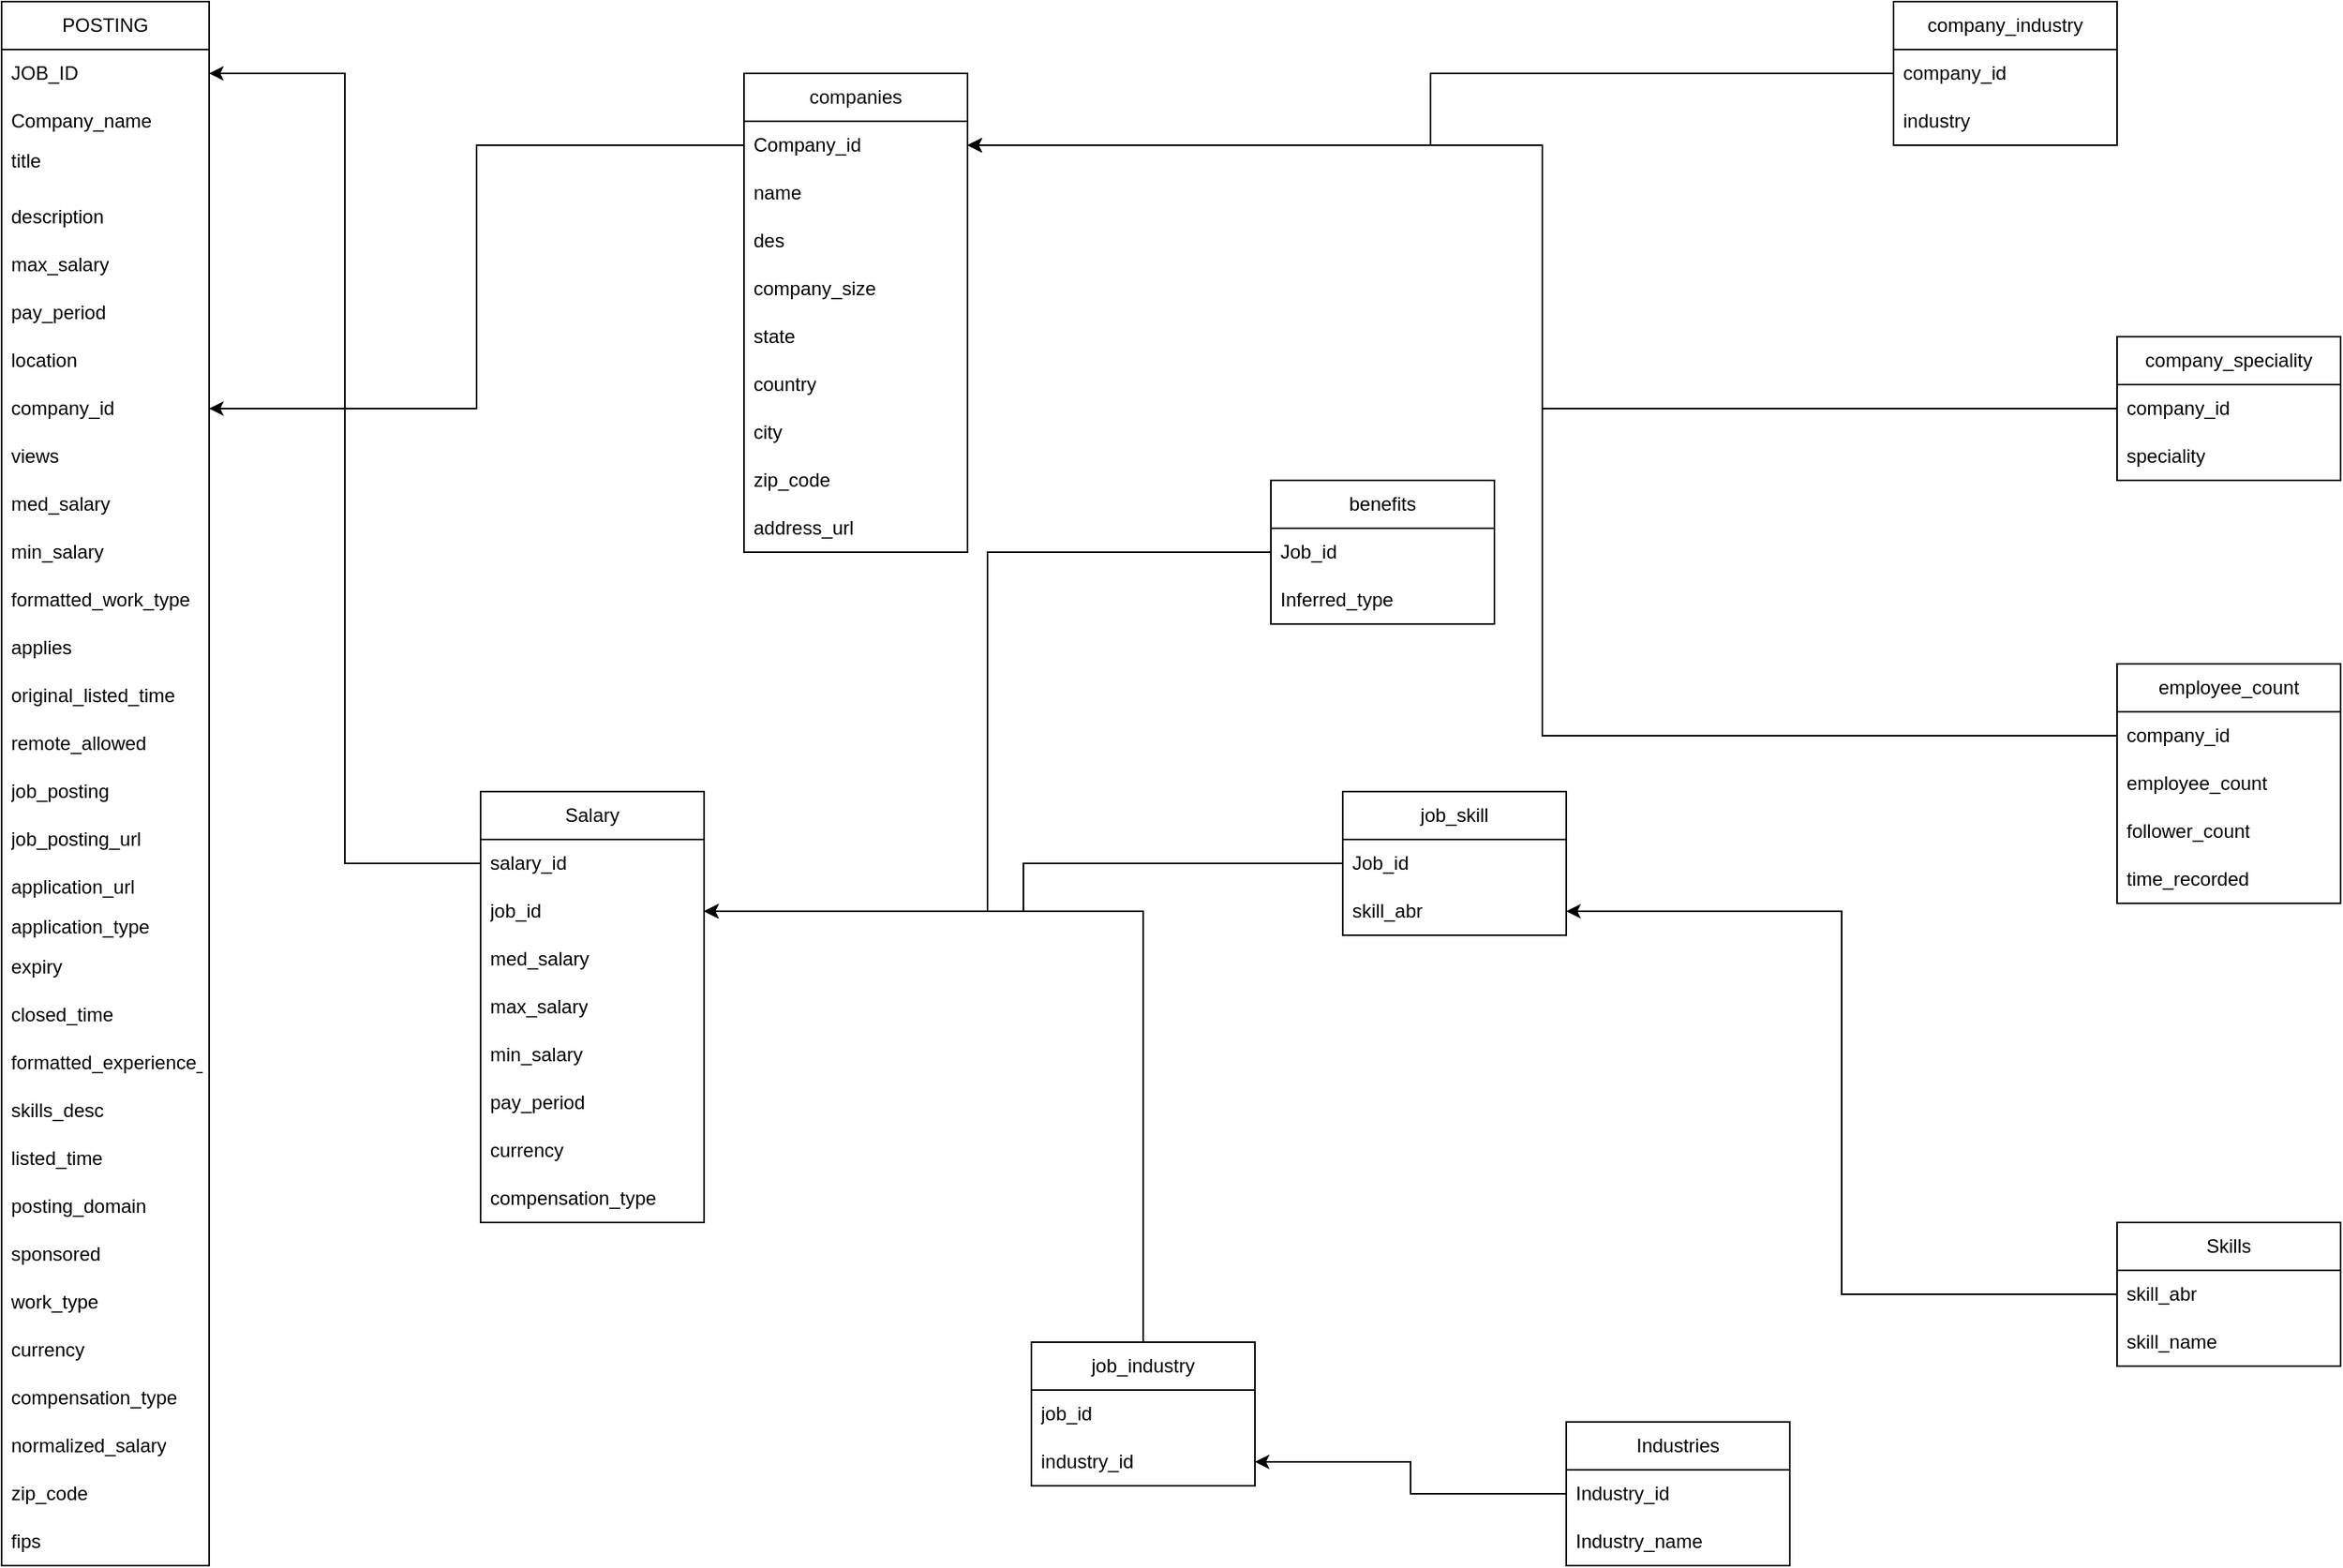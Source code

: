 <mxfile version="24.7.5">
  <diagram name="Page-1" id="xtuHUjfRlSUGTl7tHavo">
    <mxGraphModel dx="2333" dy="1380" grid="1" gridSize="15" guides="1" tooltips="1" connect="1" arrows="1" fold="1" page="1" pageScale="1" pageWidth="1700" pageHeight="1100" math="0" shadow="0">
      <root>
        <mxCell id="0" />
        <mxCell id="1" parent="0" />
        <mxCell id="Emx-sTWDud82VV0uleT9-10" value="POSTING" style="swimlane;fontStyle=0;childLayout=stackLayout;horizontal=1;startSize=30;horizontalStack=0;resizeParent=1;resizeParentMax=0;resizeLast=0;collapsible=1;marginBottom=0;whiteSpace=wrap;html=1;" parent="1" vertex="1">
          <mxGeometry x="120" y="30" width="130" height="980" as="geometry" />
        </mxCell>
        <mxCell id="Emx-sTWDud82VV0uleT9-11" value="JOB_ID" style="text;strokeColor=none;fillColor=none;align=left;verticalAlign=middle;spacingLeft=4;spacingRight=4;overflow=hidden;points=[[0,0.5],[1,0.5]];portConstraint=eastwest;rotatable=0;whiteSpace=wrap;html=1;" parent="Emx-sTWDud82VV0uleT9-10" vertex="1">
          <mxGeometry y="30" width="130" height="30" as="geometry" />
        </mxCell>
        <mxCell id="Emx-sTWDud82VV0uleT9-12" value="Company_name" style="text;strokeColor=none;fillColor=none;align=left;verticalAlign=middle;spacingLeft=4;spacingRight=4;overflow=hidden;points=[[0,0.5],[1,0.5]];portConstraint=eastwest;rotatable=0;whiteSpace=wrap;html=1;" parent="Emx-sTWDud82VV0uleT9-10" vertex="1">
          <mxGeometry y="60" width="130" height="30" as="geometry" />
        </mxCell>
        <mxCell id="Emx-sTWDud82VV0uleT9-13" value="title&lt;div&gt;&lt;br&gt;&lt;/div&gt;" style="text;strokeColor=none;fillColor=none;align=left;verticalAlign=middle;spacingLeft=4;spacingRight=4;overflow=hidden;points=[[0,0.5],[1,0.5]];portConstraint=eastwest;rotatable=0;whiteSpace=wrap;html=1;" parent="Emx-sTWDud82VV0uleT9-10" vertex="1">
          <mxGeometry y="90" width="130" height="30" as="geometry" />
        </mxCell>
        <mxCell id="Emx-sTWDud82VV0uleT9-14" value="description" style="text;strokeColor=none;fillColor=none;align=left;verticalAlign=middle;spacingLeft=4;spacingRight=4;overflow=hidden;points=[[0,0.5],[1,0.5]];portConstraint=eastwest;rotatable=0;whiteSpace=wrap;html=1;" parent="Emx-sTWDud82VV0uleT9-10" vertex="1">
          <mxGeometry y="120" width="130" height="30" as="geometry" />
        </mxCell>
        <mxCell id="Emx-sTWDud82VV0uleT9-15" value="max_salary" style="text;strokeColor=none;fillColor=none;align=left;verticalAlign=middle;spacingLeft=4;spacingRight=4;overflow=hidden;points=[[0,0.5],[1,0.5]];portConstraint=eastwest;rotatable=0;whiteSpace=wrap;html=1;" parent="Emx-sTWDud82VV0uleT9-10" vertex="1">
          <mxGeometry y="150" width="130" height="30" as="geometry" />
        </mxCell>
        <mxCell id="Emx-sTWDud82VV0uleT9-17" value="pay_period" style="text;strokeColor=none;fillColor=none;align=left;verticalAlign=middle;spacingLeft=4;spacingRight=4;overflow=hidden;points=[[0,0.5],[1,0.5]];portConstraint=eastwest;rotatable=0;whiteSpace=wrap;html=1;" parent="Emx-sTWDud82VV0uleT9-10" vertex="1">
          <mxGeometry y="180" width="130" height="30" as="geometry" />
        </mxCell>
        <mxCell id="Emx-sTWDud82VV0uleT9-19" value="location" style="text;strokeColor=none;fillColor=none;align=left;verticalAlign=middle;spacingLeft=4;spacingRight=4;overflow=hidden;points=[[0,0.5],[1,0.5]];portConstraint=eastwest;rotatable=0;whiteSpace=wrap;html=1;" parent="Emx-sTWDud82VV0uleT9-10" vertex="1">
          <mxGeometry y="210" width="130" height="30" as="geometry" />
        </mxCell>
        <mxCell id="Emx-sTWDud82VV0uleT9-21" value="company_id" style="text;strokeColor=none;fillColor=none;align=left;verticalAlign=middle;spacingLeft=4;spacingRight=4;overflow=hidden;points=[[0,0.5],[1,0.5]];portConstraint=eastwest;rotatable=0;whiteSpace=wrap;html=1;" parent="Emx-sTWDud82VV0uleT9-10" vertex="1">
          <mxGeometry y="240" width="130" height="30" as="geometry" />
        </mxCell>
        <mxCell id="Emx-sTWDud82VV0uleT9-20" value="views" style="text;strokeColor=none;fillColor=none;align=left;verticalAlign=middle;spacingLeft=4;spacingRight=4;overflow=hidden;points=[[0,0.5],[1,0.5]];portConstraint=eastwest;rotatable=0;whiteSpace=wrap;html=1;" parent="Emx-sTWDud82VV0uleT9-10" vertex="1">
          <mxGeometry y="270" width="130" height="30" as="geometry" />
        </mxCell>
        <mxCell id="Emx-sTWDud82VV0uleT9-22" value="med_salary" style="text;strokeColor=none;fillColor=none;align=left;verticalAlign=middle;spacingLeft=4;spacingRight=4;overflow=hidden;points=[[0,0.5],[1,0.5]];portConstraint=eastwest;rotatable=0;whiteSpace=wrap;html=1;" parent="Emx-sTWDud82VV0uleT9-10" vertex="1">
          <mxGeometry y="300" width="130" height="30" as="geometry" />
        </mxCell>
        <mxCell id="Emx-sTWDud82VV0uleT9-18" value="min_salary" style="text;strokeColor=none;fillColor=none;align=left;verticalAlign=middle;spacingLeft=4;spacingRight=4;overflow=hidden;points=[[0,0.5],[1,0.5]];portConstraint=eastwest;rotatable=0;whiteSpace=wrap;html=1;" parent="Emx-sTWDud82VV0uleT9-10" vertex="1">
          <mxGeometry y="330" width="130" height="30" as="geometry" />
        </mxCell>
        <mxCell id="Emx-sTWDud82VV0uleT9-16" value="formatted_work_type" style="text;strokeColor=none;fillColor=none;align=left;verticalAlign=middle;spacingLeft=4;spacingRight=4;overflow=hidden;points=[[0,0.5],[1,0.5]];portConstraint=eastwest;rotatable=0;whiteSpace=wrap;html=1;" parent="Emx-sTWDud82VV0uleT9-10" vertex="1">
          <mxGeometry y="360" width="130" height="30" as="geometry" />
        </mxCell>
        <mxCell id="Emx-sTWDud82VV0uleT9-23" value="applies" style="text;strokeColor=none;fillColor=none;align=left;verticalAlign=middle;spacingLeft=4;spacingRight=4;overflow=hidden;points=[[0,0.5],[1,0.5]];portConstraint=eastwest;rotatable=0;whiteSpace=wrap;html=1;" parent="Emx-sTWDud82VV0uleT9-10" vertex="1">
          <mxGeometry y="390" width="130" height="30" as="geometry" />
        </mxCell>
        <mxCell id="Emx-sTWDud82VV0uleT9-25" value="original_listed_time" style="text;strokeColor=none;fillColor=none;align=left;verticalAlign=middle;spacingLeft=4;spacingRight=4;overflow=hidden;points=[[0,0.5],[1,0.5]];portConstraint=eastwest;rotatable=0;whiteSpace=wrap;html=1;" parent="Emx-sTWDud82VV0uleT9-10" vertex="1">
          <mxGeometry y="420" width="130" height="30" as="geometry" />
        </mxCell>
        <mxCell id="Emx-sTWDud82VV0uleT9-27" value="remote_allowed" style="text;strokeColor=none;fillColor=none;align=left;verticalAlign=middle;spacingLeft=4;spacingRight=4;overflow=hidden;points=[[0,0.5],[1,0.5]];portConstraint=eastwest;rotatable=0;whiteSpace=wrap;html=1;" parent="Emx-sTWDud82VV0uleT9-10" vertex="1">
          <mxGeometry y="450" width="130" height="30" as="geometry" />
        </mxCell>
        <mxCell id="Emx-sTWDud82VV0uleT9-26" value="job_posting" style="text;strokeColor=none;fillColor=none;align=left;verticalAlign=middle;spacingLeft=4;spacingRight=4;overflow=hidden;points=[[0,0.5],[1,0.5]];portConstraint=eastwest;rotatable=0;whiteSpace=wrap;html=1;" parent="Emx-sTWDud82VV0uleT9-10" vertex="1">
          <mxGeometry y="480" width="130" height="30" as="geometry" />
        </mxCell>
        <mxCell id="Emx-sTWDud82VV0uleT9-30" value="job_posting_url" style="text;strokeColor=none;fillColor=none;align=left;verticalAlign=middle;spacingLeft=4;spacingRight=4;overflow=hidden;points=[[0,0.5],[1,0.5]];portConstraint=eastwest;rotatable=0;whiteSpace=wrap;html=1;" parent="Emx-sTWDud82VV0uleT9-10" vertex="1">
          <mxGeometry y="510" width="130" height="30" as="geometry" />
        </mxCell>
        <mxCell id="Emx-sTWDud82VV0uleT9-24" value="application_url" style="text;strokeColor=none;fillColor=none;align=left;verticalAlign=middle;spacingLeft=4;spacingRight=4;overflow=hidden;points=[[0,0.5],[1,0.5]];portConstraint=eastwest;rotatable=0;whiteSpace=wrap;html=1;" parent="Emx-sTWDud82VV0uleT9-10" vertex="1">
          <mxGeometry y="540" width="130" height="30" as="geometry" />
        </mxCell>
        <mxCell id="Emx-sTWDud82VV0uleT9-28" value="application_type" style="text;strokeColor=none;fillColor=none;align=left;verticalAlign=middle;spacingLeft=4;spacingRight=4;overflow=hidden;points=[[0,0.5],[1,0.5]];portConstraint=eastwest;rotatable=0;whiteSpace=wrap;html=1;" parent="Emx-sTWDud82VV0uleT9-10" vertex="1">
          <mxGeometry y="570" width="130" height="20" as="geometry" />
        </mxCell>
        <mxCell id="Emx-sTWDud82VV0uleT9-33" value="expiry" style="text;strokeColor=none;fillColor=none;align=left;verticalAlign=middle;spacingLeft=4;spacingRight=4;overflow=hidden;points=[[0,0.5],[1,0.5]];portConstraint=eastwest;rotatable=0;whiteSpace=wrap;html=1;" parent="Emx-sTWDud82VV0uleT9-10" vertex="1">
          <mxGeometry y="590" width="130" height="30" as="geometry" />
        </mxCell>
        <mxCell id="Emx-sTWDud82VV0uleT9-32" value="closed_time" style="text;strokeColor=none;fillColor=none;align=left;verticalAlign=middle;spacingLeft=4;spacingRight=4;overflow=hidden;points=[[0,0.5],[1,0.5]];portConstraint=eastwest;rotatable=0;whiteSpace=wrap;html=1;" parent="Emx-sTWDud82VV0uleT9-10" vertex="1">
          <mxGeometry y="620" width="130" height="30" as="geometry" />
        </mxCell>
        <mxCell id="Emx-sTWDud82VV0uleT9-31" value="formatted_experience_level" style="text;strokeColor=none;fillColor=none;align=left;verticalAlign=middle;spacingLeft=4;spacingRight=4;overflow=hidden;points=[[0,0.5],[1,0.5]];portConstraint=eastwest;rotatable=0;whiteSpace=wrap;html=1;" parent="Emx-sTWDud82VV0uleT9-10" vertex="1">
          <mxGeometry y="650" width="130" height="30" as="geometry" />
        </mxCell>
        <mxCell id="Emx-sTWDud82VV0uleT9-29" value="skills_desc" style="text;strokeColor=none;fillColor=none;align=left;verticalAlign=middle;spacingLeft=4;spacingRight=4;overflow=hidden;points=[[0,0.5],[1,0.5]];portConstraint=eastwest;rotatable=0;whiteSpace=wrap;html=1;" parent="Emx-sTWDud82VV0uleT9-10" vertex="1">
          <mxGeometry y="680" width="130" height="30" as="geometry" />
        </mxCell>
        <mxCell id="Emx-sTWDud82VV0uleT9-35" value="listed_time" style="text;strokeColor=none;fillColor=none;align=left;verticalAlign=middle;spacingLeft=4;spacingRight=4;overflow=hidden;points=[[0,0.5],[1,0.5]];portConstraint=eastwest;rotatable=0;whiteSpace=wrap;html=1;" parent="Emx-sTWDud82VV0uleT9-10" vertex="1">
          <mxGeometry y="710" width="130" height="30" as="geometry" />
        </mxCell>
        <mxCell id="Emx-sTWDud82VV0uleT9-34" value="posting_domain" style="text;strokeColor=none;fillColor=none;align=left;verticalAlign=middle;spacingLeft=4;spacingRight=4;overflow=hidden;points=[[0,0.5],[1,0.5]];portConstraint=eastwest;rotatable=0;whiteSpace=wrap;html=1;" parent="Emx-sTWDud82VV0uleT9-10" vertex="1">
          <mxGeometry y="740" width="130" height="30" as="geometry" />
        </mxCell>
        <mxCell id="Emx-sTWDud82VV0uleT9-37" value="sponsored" style="text;strokeColor=none;fillColor=none;align=left;verticalAlign=middle;spacingLeft=4;spacingRight=4;overflow=hidden;points=[[0,0.5],[1,0.5]];portConstraint=eastwest;rotatable=0;whiteSpace=wrap;html=1;" parent="Emx-sTWDud82VV0uleT9-10" vertex="1">
          <mxGeometry y="770" width="130" height="30" as="geometry" />
        </mxCell>
        <mxCell id="Emx-sTWDud82VV0uleT9-38" value="work_type" style="text;strokeColor=none;fillColor=none;align=left;verticalAlign=middle;spacingLeft=4;spacingRight=4;overflow=hidden;points=[[0,0.5],[1,0.5]];portConstraint=eastwest;rotatable=0;whiteSpace=wrap;html=1;" parent="Emx-sTWDud82VV0uleT9-10" vertex="1">
          <mxGeometry y="800" width="130" height="30" as="geometry" />
        </mxCell>
        <mxCell id="Emx-sTWDud82VV0uleT9-36" value="currency" style="text;strokeColor=none;fillColor=none;align=left;verticalAlign=middle;spacingLeft=4;spacingRight=4;overflow=hidden;points=[[0,0.5],[1,0.5]];portConstraint=eastwest;rotatable=0;whiteSpace=wrap;html=1;" parent="Emx-sTWDud82VV0uleT9-10" vertex="1">
          <mxGeometry y="830" width="130" height="30" as="geometry" />
        </mxCell>
        <mxCell id="Emx-sTWDud82VV0uleT9-39" value="compensation_type" style="text;strokeColor=none;fillColor=none;align=left;verticalAlign=middle;spacingLeft=4;spacingRight=4;overflow=hidden;points=[[0,0.5],[1,0.5]];portConstraint=eastwest;rotatable=0;whiteSpace=wrap;html=1;" parent="Emx-sTWDud82VV0uleT9-10" vertex="1">
          <mxGeometry y="860" width="130" height="30" as="geometry" />
        </mxCell>
        <mxCell id="Emx-sTWDud82VV0uleT9-40" value="normalized_salary" style="text;strokeColor=none;fillColor=none;align=left;verticalAlign=middle;spacingLeft=4;spacingRight=4;overflow=hidden;points=[[0,0.5],[1,0.5]];portConstraint=eastwest;rotatable=0;whiteSpace=wrap;html=1;" parent="Emx-sTWDud82VV0uleT9-10" vertex="1">
          <mxGeometry y="890" width="130" height="30" as="geometry" />
        </mxCell>
        <mxCell id="Emx-sTWDud82VV0uleT9-41" value="zip_code" style="text;strokeColor=none;fillColor=none;align=left;verticalAlign=middle;spacingLeft=4;spacingRight=4;overflow=hidden;points=[[0,0.5],[1,0.5]];portConstraint=eastwest;rotatable=0;whiteSpace=wrap;html=1;" parent="Emx-sTWDud82VV0uleT9-10" vertex="1">
          <mxGeometry y="920" width="130" height="30" as="geometry" />
        </mxCell>
        <mxCell id="Emx-sTWDud82VV0uleT9-42" value="fips" style="text;strokeColor=none;fillColor=none;align=left;verticalAlign=middle;spacingLeft=4;spacingRight=4;overflow=hidden;points=[[0,0.5],[1,0.5]];portConstraint=eastwest;rotatable=0;whiteSpace=wrap;html=1;" parent="Emx-sTWDud82VV0uleT9-10" vertex="1">
          <mxGeometry y="950" width="130" height="30" as="geometry" />
        </mxCell>
        <mxCell id="Emx-sTWDud82VV0uleT9-43" value="companies" style="swimlane;fontStyle=0;childLayout=stackLayout;horizontal=1;startSize=30;horizontalStack=0;resizeParent=1;resizeParentMax=0;resizeLast=0;collapsible=1;marginBottom=0;whiteSpace=wrap;html=1;" parent="1" vertex="1">
          <mxGeometry x="585" y="75" width="140" height="300" as="geometry" />
        </mxCell>
        <mxCell id="Emx-sTWDud82VV0uleT9-44" value="Company_id" style="text;strokeColor=none;fillColor=none;align=left;verticalAlign=middle;spacingLeft=4;spacingRight=4;overflow=hidden;points=[[0,0.5],[1,0.5]];portConstraint=eastwest;rotatable=0;whiteSpace=wrap;html=1;" parent="Emx-sTWDud82VV0uleT9-43" vertex="1">
          <mxGeometry y="30" width="140" height="30" as="geometry" />
        </mxCell>
        <mxCell id="Emx-sTWDud82VV0uleT9-45" value="name" style="text;strokeColor=none;fillColor=none;align=left;verticalAlign=middle;spacingLeft=4;spacingRight=4;overflow=hidden;points=[[0,0.5],[1,0.5]];portConstraint=eastwest;rotatable=0;whiteSpace=wrap;html=1;" parent="Emx-sTWDud82VV0uleT9-43" vertex="1">
          <mxGeometry y="60" width="140" height="30" as="geometry" />
        </mxCell>
        <mxCell id="Emx-sTWDud82VV0uleT9-46" value="des" style="text;strokeColor=none;fillColor=none;align=left;verticalAlign=middle;spacingLeft=4;spacingRight=4;overflow=hidden;points=[[0,0.5],[1,0.5]];portConstraint=eastwest;rotatable=0;whiteSpace=wrap;html=1;" parent="Emx-sTWDud82VV0uleT9-43" vertex="1">
          <mxGeometry y="90" width="140" height="30" as="geometry" />
        </mxCell>
        <mxCell id="Emx-sTWDud82VV0uleT9-49" value="company_size" style="text;strokeColor=none;fillColor=none;align=left;verticalAlign=middle;spacingLeft=4;spacingRight=4;overflow=hidden;points=[[0,0.5],[1,0.5]];portConstraint=eastwest;rotatable=0;whiteSpace=wrap;html=1;" parent="Emx-sTWDud82VV0uleT9-43" vertex="1">
          <mxGeometry y="120" width="140" height="30" as="geometry" />
        </mxCell>
        <mxCell id="Emx-sTWDud82VV0uleT9-50" value="state" style="text;strokeColor=none;fillColor=none;align=left;verticalAlign=middle;spacingLeft=4;spacingRight=4;overflow=hidden;points=[[0,0.5],[1,0.5]];portConstraint=eastwest;rotatable=0;whiteSpace=wrap;html=1;" parent="Emx-sTWDud82VV0uleT9-43" vertex="1">
          <mxGeometry y="150" width="140" height="30" as="geometry" />
        </mxCell>
        <mxCell id="Emx-sTWDud82VV0uleT9-51" value="country" style="text;strokeColor=none;fillColor=none;align=left;verticalAlign=middle;spacingLeft=4;spacingRight=4;overflow=hidden;points=[[0,0.5],[1,0.5]];portConstraint=eastwest;rotatable=0;whiteSpace=wrap;html=1;" parent="Emx-sTWDud82VV0uleT9-43" vertex="1">
          <mxGeometry y="180" width="140" height="30" as="geometry" />
        </mxCell>
        <mxCell id="Emx-sTWDud82VV0uleT9-52" value="city" style="text;strokeColor=none;fillColor=none;align=left;verticalAlign=middle;spacingLeft=4;spacingRight=4;overflow=hidden;points=[[0,0.5],[1,0.5]];portConstraint=eastwest;rotatable=0;whiteSpace=wrap;html=1;" parent="Emx-sTWDud82VV0uleT9-43" vertex="1">
          <mxGeometry y="210" width="140" height="30" as="geometry" />
        </mxCell>
        <mxCell id="Emx-sTWDud82VV0uleT9-53" value="zip_code" style="text;strokeColor=none;fillColor=none;align=left;verticalAlign=middle;spacingLeft=4;spacingRight=4;overflow=hidden;points=[[0,0.5],[1,0.5]];portConstraint=eastwest;rotatable=0;whiteSpace=wrap;html=1;" parent="Emx-sTWDud82VV0uleT9-43" vertex="1">
          <mxGeometry y="240" width="140" height="30" as="geometry" />
        </mxCell>
        <mxCell id="Emx-sTWDud82VV0uleT9-54" value="address_url" style="text;strokeColor=none;fillColor=none;align=left;verticalAlign=middle;spacingLeft=4;spacingRight=4;overflow=hidden;points=[[0,0.5],[1,0.5]];portConstraint=eastwest;rotatable=0;whiteSpace=wrap;html=1;" parent="Emx-sTWDud82VV0uleT9-43" vertex="1">
          <mxGeometry y="270" width="140" height="30" as="geometry" />
        </mxCell>
        <mxCell id="Emx-sTWDud82VV0uleT9-55" style="edgeStyle=orthogonalEdgeStyle;rounded=0;orthogonalLoop=1;jettySize=auto;html=1;entryX=1;entryY=0.5;entryDx=0;entryDy=0;" parent="1" source="Emx-sTWDud82VV0uleT9-44" target="Emx-sTWDud82VV0uleT9-21" edge="1">
          <mxGeometry relative="1" as="geometry" />
        </mxCell>
        <mxCell id="Emx-sTWDud82VV0uleT9-72" style="edgeStyle=orthogonalEdgeStyle;rounded=0;orthogonalLoop=1;jettySize=auto;html=1;entryX=1;entryY=0.5;entryDx=0;entryDy=0;" parent="1" source="Emx-sTWDud82VV0uleT9-57" target="Emx-sTWDud82VV0uleT9-44" edge="1">
          <mxGeometry relative="1" as="geometry" />
        </mxCell>
        <mxCell id="Emx-sTWDud82VV0uleT9-57" value="company_industry" style="swimlane;fontStyle=0;childLayout=stackLayout;horizontal=1;startSize=30;horizontalStack=0;resizeParent=1;resizeParentMax=0;resizeLast=0;collapsible=1;marginBottom=0;whiteSpace=wrap;html=1;" parent="1" vertex="1">
          <mxGeometry x="1305" y="30" width="140" height="90" as="geometry" />
        </mxCell>
        <mxCell id="Emx-sTWDud82VV0uleT9-58" value="company_id" style="text;strokeColor=none;fillColor=none;align=left;verticalAlign=middle;spacingLeft=4;spacingRight=4;overflow=hidden;points=[[0,0.5],[1,0.5]];portConstraint=eastwest;rotatable=0;whiteSpace=wrap;html=1;" parent="Emx-sTWDud82VV0uleT9-57" vertex="1">
          <mxGeometry y="30" width="140" height="30" as="geometry" />
        </mxCell>
        <mxCell id="Emx-sTWDud82VV0uleT9-59" value="industry" style="text;strokeColor=none;fillColor=none;align=left;verticalAlign=middle;spacingLeft=4;spacingRight=4;overflow=hidden;points=[[0,0.5],[1,0.5]];portConstraint=eastwest;rotatable=0;whiteSpace=wrap;html=1;" parent="Emx-sTWDud82VV0uleT9-57" vertex="1">
          <mxGeometry y="60" width="140" height="30" as="geometry" />
        </mxCell>
        <mxCell id="Emx-sTWDud82VV0uleT9-62" value="company_speciality" style="swimlane;fontStyle=0;childLayout=stackLayout;horizontal=1;startSize=30;horizontalStack=0;resizeParent=1;resizeParentMax=0;resizeLast=0;collapsible=1;marginBottom=0;whiteSpace=wrap;html=1;" parent="1" vertex="1">
          <mxGeometry x="1445" y="240" width="140" height="90" as="geometry" />
        </mxCell>
        <mxCell id="Emx-sTWDud82VV0uleT9-63" value="company_id" style="text;strokeColor=none;fillColor=none;align=left;verticalAlign=middle;spacingLeft=4;spacingRight=4;overflow=hidden;points=[[0,0.5],[1,0.5]];portConstraint=eastwest;rotatable=0;whiteSpace=wrap;html=1;" parent="Emx-sTWDud82VV0uleT9-62" vertex="1">
          <mxGeometry y="30" width="140" height="30" as="geometry" />
        </mxCell>
        <mxCell id="Emx-sTWDud82VV0uleT9-64" value="speciality" style="text;strokeColor=none;fillColor=none;align=left;verticalAlign=middle;spacingLeft=4;spacingRight=4;overflow=hidden;points=[[0,0.5],[1,0.5]];portConstraint=eastwest;rotatable=0;whiteSpace=wrap;html=1;" parent="Emx-sTWDud82VV0uleT9-62" vertex="1">
          <mxGeometry y="60" width="140" height="30" as="geometry" />
        </mxCell>
        <mxCell id="Emx-sTWDud82VV0uleT9-67" value="employee_count" style="swimlane;fontStyle=0;childLayout=stackLayout;horizontal=1;startSize=30;horizontalStack=0;resizeParent=1;resizeParentMax=0;resizeLast=0;collapsible=1;marginBottom=0;whiteSpace=wrap;html=1;" parent="1" vertex="1">
          <mxGeometry x="1445" y="445" width="140" height="150" as="geometry" />
        </mxCell>
        <mxCell id="Emx-sTWDud82VV0uleT9-68" value="company_id" style="text;strokeColor=none;fillColor=none;align=left;verticalAlign=middle;spacingLeft=4;spacingRight=4;overflow=hidden;points=[[0,0.5],[1,0.5]];portConstraint=eastwest;rotatable=0;whiteSpace=wrap;html=1;" parent="Emx-sTWDud82VV0uleT9-67" vertex="1">
          <mxGeometry y="30" width="140" height="30" as="geometry" />
        </mxCell>
        <mxCell id="Emx-sTWDud82VV0uleT9-69" value="employee_count" style="text;strokeColor=none;fillColor=none;align=left;verticalAlign=middle;spacingLeft=4;spacingRight=4;overflow=hidden;points=[[0,0.5],[1,0.5]];portConstraint=eastwest;rotatable=0;whiteSpace=wrap;html=1;" parent="Emx-sTWDud82VV0uleT9-67" vertex="1">
          <mxGeometry y="60" width="140" height="30" as="geometry" />
        </mxCell>
        <mxCell id="Emx-sTWDud82VV0uleT9-70" value="follower_count" style="text;strokeColor=none;fillColor=none;align=left;verticalAlign=middle;spacingLeft=4;spacingRight=4;overflow=hidden;points=[[0,0.5],[1,0.5]];portConstraint=eastwest;rotatable=0;whiteSpace=wrap;html=1;" parent="Emx-sTWDud82VV0uleT9-67" vertex="1">
          <mxGeometry y="90" width="140" height="30" as="geometry" />
        </mxCell>
        <mxCell id="Emx-sTWDud82VV0uleT9-71" value="time_recorded" style="text;strokeColor=none;fillColor=none;align=left;verticalAlign=middle;spacingLeft=4;spacingRight=4;overflow=hidden;points=[[0,0.5],[1,0.5]];portConstraint=eastwest;rotatable=0;whiteSpace=wrap;html=1;" parent="Emx-sTWDud82VV0uleT9-67" vertex="1">
          <mxGeometry y="120" width="140" height="30" as="geometry" />
        </mxCell>
        <mxCell id="Emx-sTWDud82VV0uleT9-77" value="benefits" style="swimlane;fontStyle=0;childLayout=stackLayout;horizontal=1;startSize=30;horizontalStack=0;resizeParent=1;resizeParentMax=0;resizeLast=0;collapsible=1;marginBottom=0;whiteSpace=wrap;html=1;" parent="1" vertex="1">
          <mxGeometry x="915" y="330" width="140" height="90" as="geometry" />
        </mxCell>
        <mxCell id="Emx-sTWDud82VV0uleT9-78" value="Job_id" style="text;strokeColor=none;fillColor=none;align=left;verticalAlign=middle;spacingLeft=4;spacingRight=4;overflow=hidden;points=[[0,0.5],[1,0.5]];portConstraint=eastwest;rotatable=0;whiteSpace=wrap;html=1;" parent="Emx-sTWDud82VV0uleT9-77" vertex="1">
          <mxGeometry y="30" width="140" height="30" as="geometry" />
        </mxCell>
        <mxCell id="Emx-sTWDud82VV0uleT9-79" value="Inferred_type" style="text;strokeColor=none;fillColor=none;align=left;verticalAlign=middle;spacingLeft=4;spacingRight=4;overflow=hidden;points=[[0,0.5],[1,0.5]];portConstraint=eastwest;rotatable=0;whiteSpace=wrap;html=1;" parent="Emx-sTWDud82VV0uleT9-77" vertex="1">
          <mxGeometry y="60" width="140" height="30" as="geometry" />
        </mxCell>
        <mxCell id="Emx-sTWDud82VV0uleT9-82" value="job_skill" style="swimlane;fontStyle=0;childLayout=stackLayout;horizontal=1;startSize=30;horizontalStack=0;resizeParent=1;resizeParentMax=0;resizeLast=0;collapsible=1;marginBottom=0;whiteSpace=wrap;html=1;" parent="1" vertex="1">
          <mxGeometry x="960" y="525" width="140" height="90" as="geometry" />
        </mxCell>
        <mxCell id="Emx-sTWDud82VV0uleT9-83" value="Job_id" style="text;strokeColor=none;fillColor=none;align=left;verticalAlign=middle;spacingLeft=4;spacingRight=4;overflow=hidden;points=[[0,0.5],[1,0.5]];portConstraint=eastwest;rotatable=0;whiteSpace=wrap;html=1;" parent="Emx-sTWDud82VV0uleT9-82" vertex="1">
          <mxGeometry y="30" width="140" height="30" as="geometry" />
        </mxCell>
        <mxCell id="Emx-sTWDud82VV0uleT9-84" value="skill_abr" style="text;strokeColor=none;fillColor=none;align=left;verticalAlign=middle;spacingLeft=4;spacingRight=4;overflow=hidden;points=[[0,0.5],[1,0.5]];portConstraint=eastwest;rotatable=0;whiteSpace=wrap;html=1;" parent="Emx-sTWDud82VV0uleT9-82" vertex="1">
          <mxGeometry y="60" width="140" height="30" as="geometry" />
        </mxCell>
        <mxCell id="Emx-sTWDud82VV0uleT9-107" style="edgeStyle=orthogonalEdgeStyle;rounded=0;orthogonalLoop=1;jettySize=auto;html=1;entryX=1;entryY=0.5;entryDx=0;entryDy=0;" parent="1" source="Emx-sTWDud82VV0uleT9-86" target="Emx-sTWDud82VV0uleT9-93" edge="1">
          <mxGeometry relative="1" as="geometry" />
        </mxCell>
        <mxCell id="Emx-sTWDud82VV0uleT9-86" value="job_industry" style="swimlane;fontStyle=0;childLayout=stackLayout;horizontal=1;startSize=30;horizontalStack=0;resizeParent=1;resizeParentMax=0;resizeLast=0;collapsible=1;marginBottom=0;whiteSpace=wrap;html=1;" parent="1" vertex="1">
          <mxGeometry x="765" y="870" width="140" height="90" as="geometry" />
        </mxCell>
        <mxCell id="Emx-sTWDud82VV0uleT9-87" value="job_id" style="text;strokeColor=none;fillColor=none;align=left;verticalAlign=middle;spacingLeft=4;spacingRight=4;overflow=hidden;points=[[0,0.5],[1,0.5]];portConstraint=eastwest;rotatable=0;whiteSpace=wrap;html=1;" parent="Emx-sTWDud82VV0uleT9-86" vertex="1">
          <mxGeometry y="30" width="140" height="30" as="geometry" />
        </mxCell>
        <mxCell id="Emx-sTWDud82VV0uleT9-88" value="industry_id" style="text;strokeColor=none;fillColor=none;align=left;verticalAlign=middle;spacingLeft=4;spacingRight=4;overflow=hidden;points=[[0,0.5],[1,0.5]];portConstraint=eastwest;rotatable=0;whiteSpace=wrap;html=1;" parent="Emx-sTWDud82VV0uleT9-86" vertex="1">
          <mxGeometry y="60" width="140" height="30" as="geometry" />
        </mxCell>
        <mxCell id="Emx-sTWDud82VV0uleT9-91" value="Salary" style="swimlane;fontStyle=0;childLayout=stackLayout;horizontal=1;startSize=30;horizontalStack=0;resizeParent=1;resizeParentMax=0;resizeLast=0;collapsible=1;marginBottom=0;whiteSpace=wrap;html=1;" parent="1" vertex="1">
          <mxGeometry x="420" y="525" width="140" height="270" as="geometry" />
        </mxCell>
        <mxCell id="Emx-sTWDud82VV0uleT9-92" value="salary_id" style="text;strokeColor=none;fillColor=none;align=left;verticalAlign=middle;spacingLeft=4;spacingRight=4;overflow=hidden;points=[[0,0.5],[1,0.5]];portConstraint=eastwest;rotatable=0;whiteSpace=wrap;html=1;" parent="Emx-sTWDud82VV0uleT9-91" vertex="1">
          <mxGeometry y="30" width="140" height="30" as="geometry" />
        </mxCell>
        <mxCell id="Emx-sTWDud82VV0uleT9-93" value="job_id" style="text;strokeColor=none;fillColor=none;align=left;verticalAlign=middle;spacingLeft=4;spacingRight=4;overflow=hidden;points=[[0,0.5],[1,0.5]];portConstraint=eastwest;rotatable=0;whiteSpace=wrap;html=1;" parent="Emx-sTWDud82VV0uleT9-91" vertex="1">
          <mxGeometry y="60" width="140" height="30" as="geometry" />
        </mxCell>
        <mxCell id="Emx-sTWDud82VV0uleT9-94" value="med_salary" style="text;strokeColor=none;fillColor=none;align=left;verticalAlign=middle;spacingLeft=4;spacingRight=4;overflow=hidden;points=[[0,0.5],[1,0.5]];portConstraint=eastwest;rotatable=0;whiteSpace=wrap;html=1;" parent="Emx-sTWDud82VV0uleT9-91" vertex="1">
          <mxGeometry y="90" width="140" height="30" as="geometry" />
        </mxCell>
        <mxCell id="Emx-sTWDud82VV0uleT9-95" value="max_salary" style="text;strokeColor=none;fillColor=none;align=left;verticalAlign=middle;spacingLeft=4;spacingRight=4;overflow=hidden;points=[[0,0.5],[1,0.5]];portConstraint=eastwest;rotatable=0;whiteSpace=wrap;html=1;" parent="Emx-sTWDud82VV0uleT9-91" vertex="1">
          <mxGeometry y="120" width="140" height="30" as="geometry" />
        </mxCell>
        <mxCell id="Emx-sTWDud82VV0uleT9-96" value="min_salary" style="text;strokeColor=none;fillColor=none;align=left;verticalAlign=middle;spacingLeft=4;spacingRight=4;overflow=hidden;points=[[0,0.5],[1,0.5]];portConstraint=eastwest;rotatable=0;whiteSpace=wrap;html=1;" parent="Emx-sTWDud82VV0uleT9-91" vertex="1">
          <mxGeometry y="150" width="140" height="30" as="geometry" />
        </mxCell>
        <mxCell id="Emx-sTWDud82VV0uleT9-97" value="pay_period" style="text;strokeColor=none;fillColor=none;align=left;verticalAlign=middle;spacingLeft=4;spacingRight=4;overflow=hidden;points=[[0,0.5],[1,0.5]];portConstraint=eastwest;rotatable=0;whiteSpace=wrap;html=1;" parent="Emx-sTWDud82VV0uleT9-91" vertex="1">
          <mxGeometry y="180" width="140" height="30" as="geometry" />
        </mxCell>
        <mxCell id="Emx-sTWDud82VV0uleT9-98" value="currency" style="text;strokeColor=none;fillColor=none;align=left;verticalAlign=middle;spacingLeft=4;spacingRight=4;overflow=hidden;points=[[0,0.5],[1,0.5]];portConstraint=eastwest;rotatable=0;whiteSpace=wrap;html=1;" parent="Emx-sTWDud82VV0uleT9-91" vertex="1">
          <mxGeometry y="210" width="140" height="30" as="geometry" />
        </mxCell>
        <mxCell id="Emx-sTWDud82VV0uleT9-99" value="compensation_type" style="text;strokeColor=none;fillColor=none;align=left;verticalAlign=middle;spacingLeft=4;spacingRight=4;overflow=hidden;points=[[0,0.5],[1,0.5]];portConstraint=eastwest;rotatable=0;whiteSpace=wrap;html=1;" parent="Emx-sTWDud82VV0uleT9-91" vertex="1">
          <mxGeometry y="240" width="140" height="30" as="geometry" />
        </mxCell>
        <mxCell id="Emx-sTWDud82VV0uleT9-100" style="edgeStyle=orthogonalEdgeStyle;rounded=0;orthogonalLoop=1;jettySize=auto;html=1;entryX=1;entryY=0.5;entryDx=0;entryDy=0;" parent="1" source="Emx-sTWDud82VV0uleT9-63" target="Emx-sTWDud82VV0uleT9-44" edge="1">
          <mxGeometry relative="1" as="geometry" />
        </mxCell>
        <mxCell id="Emx-sTWDud82VV0uleT9-101" style="edgeStyle=orthogonalEdgeStyle;rounded=0;orthogonalLoop=1;jettySize=auto;html=1;entryX=1;entryY=0.5;entryDx=0;entryDy=0;" parent="1" source="Emx-sTWDud82VV0uleT9-68" target="Emx-sTWDud82VV0uleT9-44" edge="1">
          <mxGeometry relative="1" as="geometry" />
        </mxCell>
        <mxCell id="Emx-sTWDud82VV0uleT9-104" style="edgeStyle=orthogonalEdgeStyle;rounded=0;orthogonalLoop=1;jettySize=auto;html=1;entryX=1;entryY=0.5;entryDx=0;entryDy=0;" parent="1" source="Emx-sTWDud82VV0uleT9-92" target="Emx-sTWDud82VV0uleT9-11" edge="1">
          <mxGeometry relative="1" as="geometry" />
        </mxCell>
        <mxCell id="Emx-sTWDud82VV0uleT9-105" style="edgeStyle=orthogonalEdgeStyle;rounded=0;orthogonalLoop=1;jettySize=auto;html=1;entryX=1;entryY=0.5;entryDx=0;entryDy=0;" parent="1" source="Emx-sTWDud82VV0uleT9-83" target="Emx-sTWDud82VV0uleT9-93" edge="1">
          <mxGeometry relative="1" as="geometry" />
        </mxCell>
        <mxCell id="Emx-sTWDud82VV0uleT9-106" style="edgeStyle=orthogonalEdgeStyle;rounded=0;orthogonalLoop=1;jettySize=auto;html=1;" parent="1" source="Emx-sTWDud82VV0uleT9-78" target="Emx-sTWDud82VV0uleT9-93" edge="1">
          <mxGeometry relative="1" as="geometry" />
        </mxCell>
        <mxCell id="h5HIVmF2LPFORgvlwOMs-12" style="edgeStyle=orthogonalEdgeStyle;rounded=0;orthogonalLoop=1;jettySize=auto;html=1;entryX=1;entryY=0.5;entryDx=0;entryDy=0;" edge="1" parent="1" source="h5HIVmF2LPFORgvlwOMs-2" target="Emx-sTWDud82VV0uleT9-88">
          <mxGeometry relative="1" as="geometry" />
        </mxCell>
        <mxCell id="h5HIVmF2LPFORgvlwOMs-2" value="Industries" style="swimlane;fontStyle=0;childLayout=stackLayout;horizontal=1;startSize=30;horizontalStack=0;resizeParent=1;resizeParentMax=0;resizeLast=0;collapsible=1;marginBottom=0;whiteSpace=wrap;html=1;" vertex="1" parent="1">
          <mxGeometry x="1100" y="920" width="140" height="90" as="geometry" />
        </mxCell>
        <mxCell id="h5HIVmF2LPFORgvlwOMs-3" value="Industry_id" style="text;strokeColor=none;fillColor=none;align=left;verticalAlign=middle;spacingLeft=4;spacingRight=4;overflow=hidden;points=[[0,0.5],[1,0.5]];portConstraint=eastwest;rotatable=0;whiteSpace=wrap;html=1;" vertex="1" parent="h5HIVmF2LPFORgvlwOMs-2">
          <mxGeometry y="30" width="140" height="30" as="geometry" />
        </mxCell>
        <mxCell id="h5HIVmF2LPFORgvlwOMs-4" value="Industry_name" style="text;strokeColor=none;fillColor=none;align=left;verticalAlign=middle;spacingLeft=4;spacingRight=4;overflow=hidden;points=[[0,0.5],[1,0.5]];portConstraint=eastwest;rotatable=0;whiteSpace=wrap;html=1;" vertex="1" parent="h5HIVmF2LPFORgvlwOMs-2">
          <mxGeometry y="60" width="140" height="30" as="geometry" />
        </mxCell>
        <mxCell id="h5HIVmF2LPFORgvlwOMs-6" value="Skills" style="swimlane;fontStyle=0;childLayout=stackLayout;horizontal=1;startSize=30;horizontalStack=0;resizeParent=1;resizeParentMax=0;resizeLast=0;collapsible=1;marginBottom=0;whiteSpace=wrap;html=1;" vertex="1" parent="1">
          <mxGeometry x="1445" y="795" width="140" height="90" as="geometry" />
        </mxCell>
        <mxCell id="h5HIVmF2LPFORgvlwOMs-7" value="skill_abr" style="text;strokeColor=none;fillColor=none;align=left;verticalAlign=middle;spacingLeft=4;spacingRight=4;overflow=hidden;points=[[0,0.5],[1,0.5]];portConstraint=eastwest;rotatable=0;whiteSpace=wrap;html=1;" vertex="1" parent="h5HIVmF2LPFORgvlwOMs-6">
          <mxGeometry y="30" width="140" height="30" as="geometry" />
        </mxCell>
        <mxCell id="h5HIVmF2LPFORgvlwOMs-8" value="skill_name" style="text;strokeColor=none;fillColor=none;align=left;verticalAlign=middle;spacingLeft=4;spacingRight=4;overflow=hidden;points=[[0,0.5],[1,0.5]];portConstraint=eastwest;rotatable=0;whiteSpace=wrap;html=1;" vertex="1" parent="h5HIVmF2LPFORgvlwOMs-6">
          <mxGeometry y="60" width="140" height="30" as="geometry" />
        </mxCell>
        <mxCell id="h5HIVmF2LPFORgvlwOMs-11" style="edgeStyle=orthogonalEdgeStyle;rounded=0;orthogonalLoop=1;jettySize=auto;html=1;entryX=1;entryY=0.5;entryDx=0;entryDy=0;" edge="1" parent="1" source="h5HIVmF2LPFORgvlwOMs-7" target="Emx-sTWDud82VV0uleT9-84">
          <mxGeometry relative="1" as="geometry" />
        </mxCell>
      </root>
    </mxGraphModel>
  </diagram>
</mxfile>
